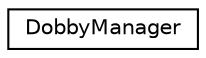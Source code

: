 digraph "Graphical Class Hierarchy"
{
 // LATEX_PDF_SIZE
  edge [fontname="Helvetica",fontsize="10",labelfontname="Helvetica",labelfontsize="10"];
  node [fontname="Helvetica",fontsize="10",shape=record];
  rankdir="LR";
  Node0 [label="DobbyManager",height=0.2,width=0.4,color="black", fillcolor="white", style="filled",URL="$classDobbyManager.html",tooltip="The main object which starts / stops / manages the containers."];
}
